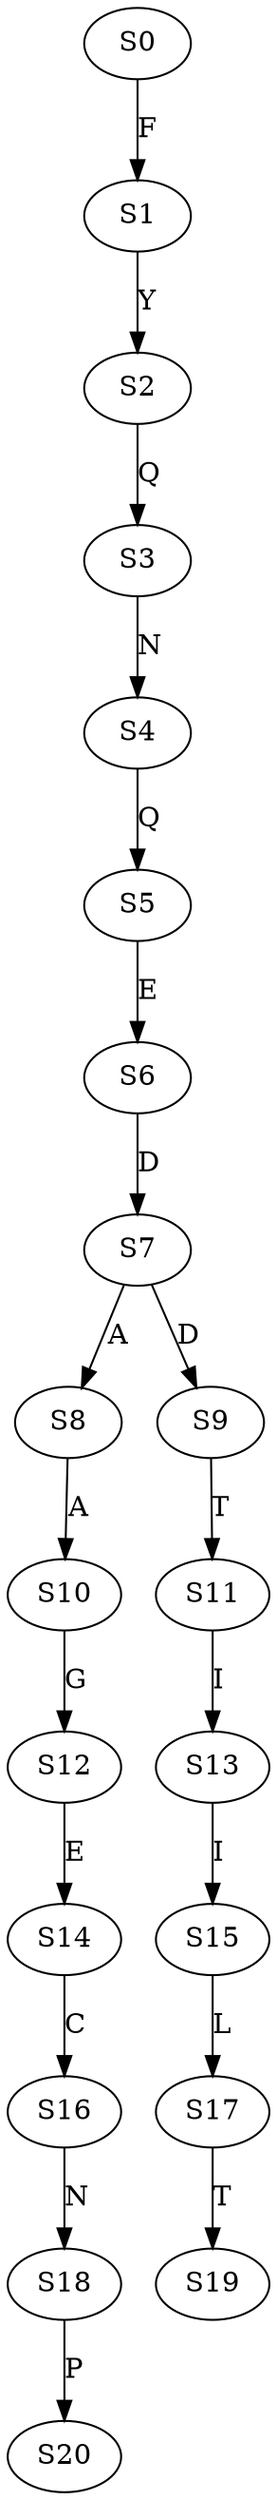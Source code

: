 strict digraph  {
	S0 -> S1 [ label = F ];
	S1 -> S2 [ label = Y ];
	S2 -> S3 [ label = Q ];
	S3 -> S4 [ label = N ];
	S4 -> S5 [ label = Q ];
	S5 -> S6 [ label = E ];
	S6 -> S7 [ label = D ];
	S7 -> S8 [ label = A ];
	S7 -> S9 [ label = D ];
	S8 -> S10 [ label = A ];
	S9 -> S11 [ label = T ];
	S10 -> S12 [ label = G ];
	S11 -> S13 [ label = I ];
	S12 -> S14 [ label = E ];
	S13 -> S15 [ label = I ];
	S14 -> S16 [ label = C ];
	S15 -> S17 [ label = L ];
	S16 -> S18 [ label = N ];
	S17 -> S19 [ label = T ];
	S18 -> S20 [ label = P ];
}
